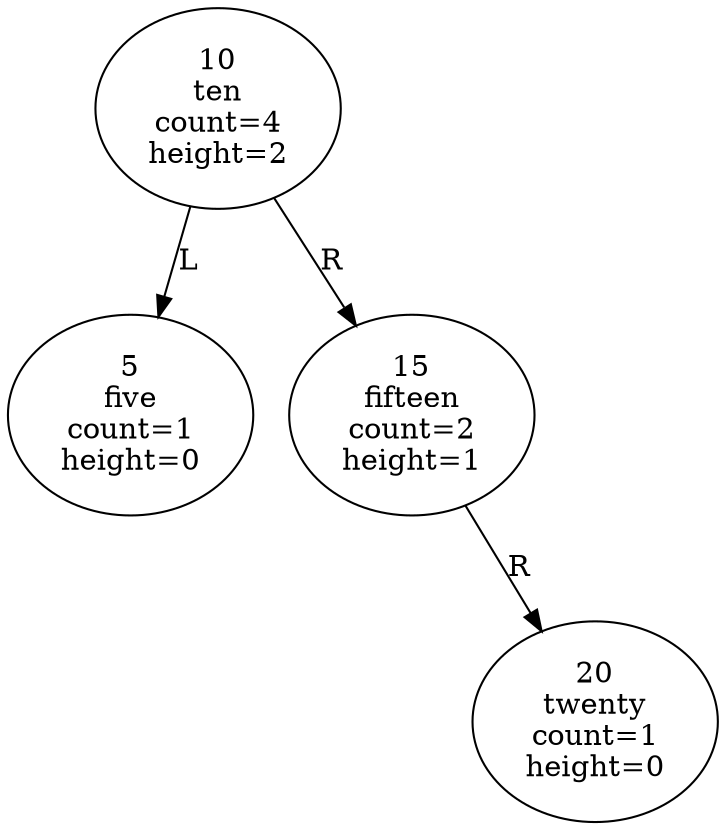 digraph {
  node_2101973421 [label="10\nten\ncount=4\nheight=2"];
  node_2101973421 -> node_685325104 [label=L taildir=sw];
  node_2101973421 -> node_460141958 [label=R taildir=se];
  node_685325104 [label="5\nfive\ncount=1\nheight=0"];
  node_460141958 [label="15\nfifteen\ncount=2\nheight=1"];
  node_460141958 -> node_460141958_L [style=invis];
node_460141958_L [style=invis];
  node_460141958 -> node_1163157884 [label=R taildir=se];
  node_1163157884 [label="20\ntwenty\ncount=1\nheight=0"];
}
